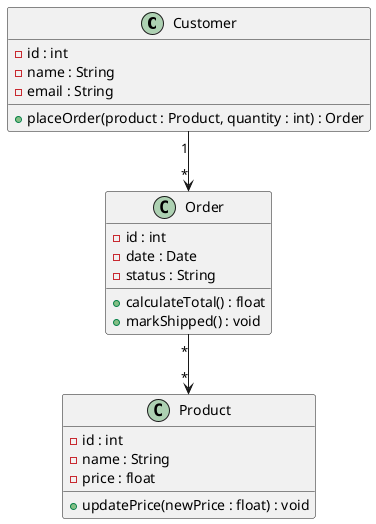 @startuml
class Customer {
  -id : int
  -name : String
  -email : String
  +placeOrder(product : Product, quantity : int) : Order
}

class Product {
  -id : int
  -name : String
  -price : float
  +updatePrice(newPrice : float) : void
}

class Order {
  -id : int
  -date : Date
  -status : String
  +calculateTotal() : float
  +markShipped() : void
}

Customer "1" --> "*" Order
Order "*" --> "*" Product
@enduml
